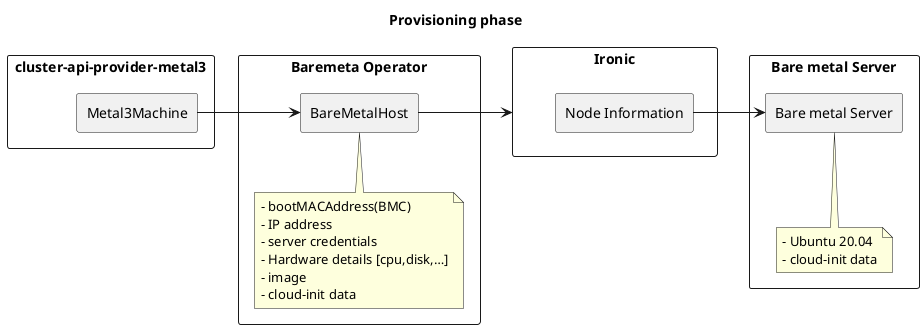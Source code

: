 @startuml
title: Provisioning phase
skinparam BackgroundColor transparent

skinparam componentStyle rectangle
component cluster-api-provider-metal3 as capm3 {
   component "Metal3Machine"
}
component "Baremeta Operator" as bmo {
   component "BareMetalHost"
   note as notebmo
    - bootMACAddress(BMC)
    - IP address    
    - server credentials
    - Hardware details [cpu,disk,…]
    - image
    - cloud-init data 
  end note
  BareMetalHost .. notebmo
}
component Ironic as ironic {
   component “Node Information" as nodeinfo
}
component "Bare metal Server" as server {
   component "Bare metal Server" as bms
   note as noteserver
    - Ubuntu 20.04
    - cloud-init data
  end note
  bms .. noteserver
}
Metal3Machine -> BareMetalHost
BareMetalHost -> ironic
nodeinfo -> bms
@enduml